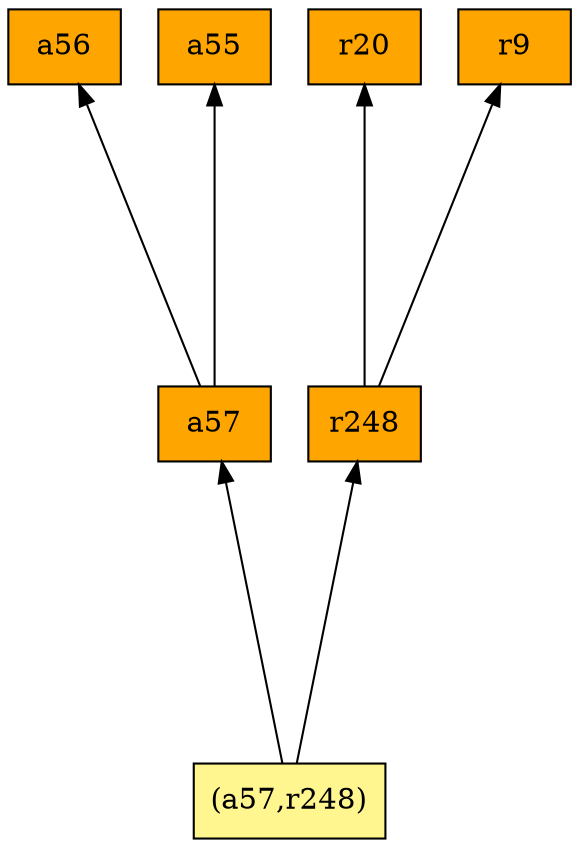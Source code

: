 digraph G {
rankdir=BT;ranksep="2.0";
"r20" [shape=record,fillcolor=orange,style=filled,label="{r20}"];
"a57" [shape=record,fillcolor=orange,style=filled,label="{a57}"];
"r248" [shape=record,fillcolor=orange,style=filled,label="{r248}"];
"r9" [shape=record,fillcolor=orange,style=filled,label="{r9}"];
"a56" [shape=record,fillcolor=orange,style=filled,label="{a56}"];
"(a57,r248)" [shape=record,fillcolor=khaki1,style=filled,label="{(a57,r248)}"];
"a55" [shape=record,fillcolor=orange,style=filled,label="{a55}"];
"a57" -> "a56"
"a57" -> "a55"
"r248" -> "r9"
"r248" -> "r20"
"(a57,r248)" -> "a57"
"(a57,r248)" -> "r248"
}